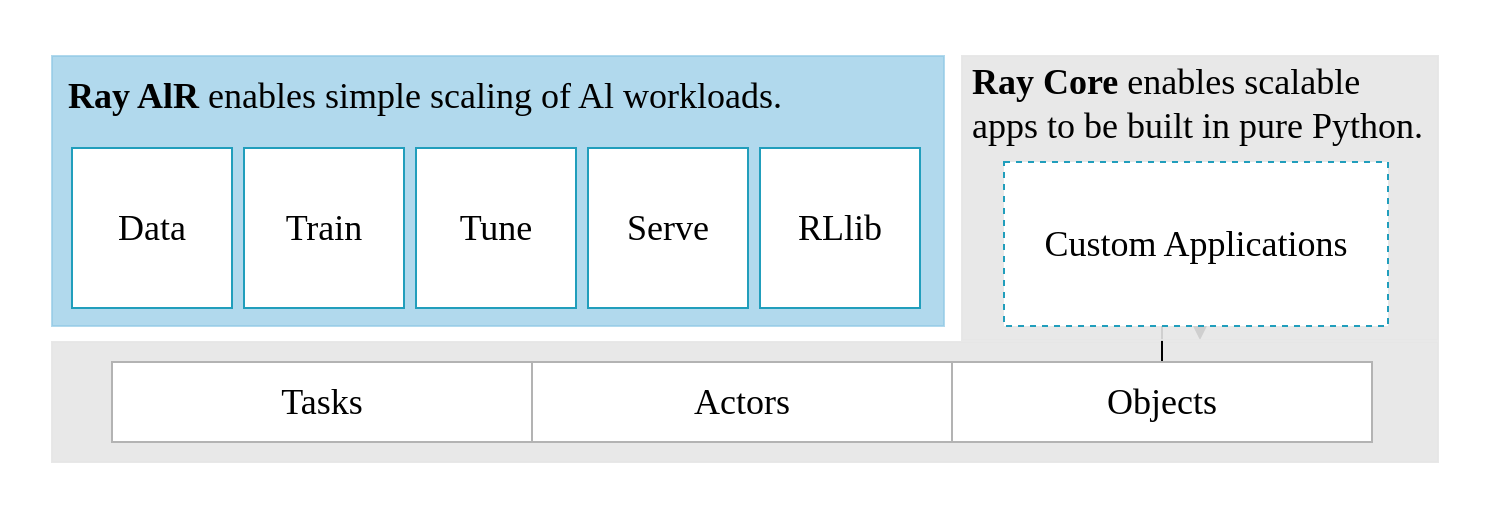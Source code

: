 <mxfile version="22.1.11" type="device">
  <diagram name="第 1 页" id="pyjEM-jicQO8_g4XQQeG">
    <mxGraphModel dx="954" dy="617" grid="0" gridSize="10" guides="1" tooltips="1" connect="1" arrows="1" fold="1" page="1" pageScale="1" pageWidth="1169" pageHeight="1654" math="0" shadow="0">
      <root>
        <mxCell id="0" />
        <mxCell id="1" parent="0" />
        <mxCell id="lEOrUBpPEX8reO3Hevhf-1" value="" style="rounded=0;whiteSpace=wrap;html=1;strokeColor=none;fillColor=none;" vertex="1" parent="1">
          <mxGeometry x="129" y="140" width="745" height="258" as="geometry" />
        </mxCell>
        <mxCell id="tXq19mEmbgu8rRgs-pd1-1" value="" style="rounded=0;whiteSpace=wrap;html=1;fillColor=#90C9E6;opacity=70;strokeColor=#90C9E6;" parent="1" vertex="1">
          <mxGeometry x="155" y="168" width="446" height="135" as="geometry" />
        </mxCell>
        <mxCell id="tXq19mEmbgu8rRgs-pd1-2" value="&lt;font style=&quot;font-size: 18px;&quot; face=&quot;Times New Roman&quot;&gt;&lt;b style=&quot;&quot;&gt;Ray AlR&lt;/b&gt; enables simple scaling of Al workloads.&lt;/font&gt;" style="text;html=1;strokeColor=none;fillColor=none;align=center;verticalAlign=middle;whiteSpace=wrap;rounded=0;" parent="1" vertex="1">
          <mxGeometry x="153" y="173" width="377" height="30" as="geometry" />
        </mxCell>
        <mxCell id="tXq19mEmbgu8rRgs-pd1-4" value="&lt;font face=&quot;Times New Roman&quot; style=&quot;font-size: 18px;&quot;&gt;Data&lt;/font&gt;" style="whiteSpace=wrap;html=1;aspect=fixed;strokeColor=#219EBC;" parent="1" vertex="1">
          <mxGeometry x="165" y="214" width="80" height="80" as="geometry" />
        </mxCell>
        <mxCell id="tXq19mEmbgu8rRgs-pd1-5" value="&lt;font style=&quot;font-size: 18px;&quot; face=&quot;Times New Roman&quot;&gt;Train&lt;/font&gt;" style="whiteSpace=wrap;html=1;aspect=fixed;strokeColor=#219EBC;" parent="1" vertex="1">
          <mxGeometry x="251" y="214" width="80" height="80" as="geometry" />
        </mxCell>
        <mxCell id="tXq19mEmbgu8rRgs-pd1-6" value="&lt;font style=&quot;font-size: 18px;&quot; face=&quot;Times New Roman&quot;&gt;Tune&lt;/font&gt;" style="whiteSpace=wrap;html=1;aspect=fixed;strokeColor=#219EBC;" parent="1" vertex="1">
          <mxGeometry x="337" y="214" width="80" height="80" as="geometry" />
        </mxCell>
        <mxCell id="tXq19mEmbgu8rRgs-pd1-7" value="&lt;font style=&quot;font-size: 18px;&quot; face=&quot;Times New Roman&quot;&gt;Serve&lt;/font&gt;" style="whiteSpace=wrap;html=1;aspect=fixed;strokeColor=#219EBC;" parent="1" vertex="1">
          <mxGeometry x="423" y="214" width="80" height="80" as="geometry" />
        </mxCell>
        <mxCell id="tXq19mEmbgu8rRgs-pd1-8" value="&lt;font style=&quot;font-size: 18px;&quot; face=&quot;Times New Roman&quot;&gt;RLlib&lt;/font&gt;" style="whiteSpace=wrap;html=1;aspect=fixed;strokeColor=#219EBC;" parent="1" vertex="1">
          <mxGeometry x="509" y="214" width="80" height="80" as="geometry" />
        </mxCell>
        <mxCell id="tXq19mEmbgu8rRgs-pd1-10" value="" style="rounded=0;whiteSpace=wrap;html=1;fillColor=#E6E6E6;opacity=90;strokeColor=#E6E6E6;" parent="1" vertex="1">
          <mxGeometry x="155" y="311" width="693" height="60" as="geometry" />
        </mxCell>
        <mxCell id="tXq19mEmbgu8rRgs-pd1-11" value="&lt;font style=&quot;font-size: 18px;&quot; face=&quot;Times New Roman&quot;&gt;Tasks&lt;/font&gt;" style="rounded=0;whiteSpace=wrap;html=1;strokeColor=#B3B3B3;" parent="1" vertex="1">
          <mxGeometry x="185" y="321" width="210" height="40" as="geometry" />
        </mxCell>
        <mxCell id="tXq19mEmbgu8rRgs-pd1-12" value="&lt;font style=&quot;font-size: 18px;&quot; face=&quot;Times New Roman&quot;&gt;Actors&lt;/font&gt;" style="rounded=0;whiteSpace=wrap;html=1;strokeColor=#B3B3B3;" parent="1" vertex="1">
          <mxGeometry x="395" y="321" width="210" height="40" as="geometry" />
        </mxCell>
        <mxCell id="tXq19mEmbgu8rRgs-pd1-16" value="" style="edgeStyle=orthogonalEdgeStyle;rounded=0;orthogonalLoop=1;jettySize=auto;html=1;" parent="1" source="tXq19mEmbgu8rRgs-pd1-13" target="tXq19mEmbgu8rRgs-pd1-14" edge="1">
          <mxGeometry relative="1" as="geometry" />
        </mxCell>
        <mxCell id="tXq19mEmbgu8rRgs-pd1-13" value="&lt;font style=&quot;font-size: 18px;&quot; face=&quot;Times New Roman&quot;&gt;Objects&lt;/font&gt;" style="rounded=0;whiteSpace=wrap;html=1;strokeColor=#B3B3B3;" parent="1" vertex="1">
          <mxGeometry x="605" y="321" width="210" height="40" as="geometry" />
        </mxCell>
        <mxCell id="tXq19mEmbgu8rRgs-pd1-14" value="" style="rounded=0;whiteSpace=wrap;html=1;fillColor=#E6E6E6;opacity=90;strokeColor=#E6E6E6;" parent="1" vertex="1">
          <mxGeometry x="610" y="168" width="238" height="142" as="geometry" />
        </mxCell>
        <mxCell id="tXq19mEmbgu8rRgs-pd1-15" value="&lt;div style=&quot;font-size: 18px;&quot;&gt;&lt;font style=&quot;font-size: 18px;&quot; face=&quot;Times New Roman&quot;&gt;&lt;b&gt;Ray Core&lt;/b&gt; enables scalable&lt;/font&gt;&lt;/div&gt;&lt;div style=&quot;font-size: 18px;&quot;&gt;&lt;font style=&quot;font-size: 18px;&quot; face=&quot;Times New Roman&quot;&gt;apps to be built in pure Python.&lt;/font&gt;&lt;/div&gt;" style="text;html=1;strokeColor=none;fillColor=none;align=left;verticalAlign=middle;whiteSpace=wrap;rounded=0;" parent="1" vertex="1">
          <mxGeometry x="613" y="168" width="228" height="47" as="geometry" />
        </mxCell>
        <mxCell id="tXq19mEmbgu8rRgs-pd1-17" value="&lt;font style=&quot;font-size: 18px;&quot; face=&quot;Times New Roman&quot;&gt;Custom Applications&lt;/font&gt;" style="rounded=0;whiteSpace=wrap;html=1;strokeColor=#219EBC;dashed=1;fillColor=#FFFFFF;" parent="1" vertex="1">
          <mxGeometry x="631" y="221" width="192" height="82" as="geometry" />
        </mxCell>
      </root>
    </mxGraphModel>
  </diagram>
</mxfile>
